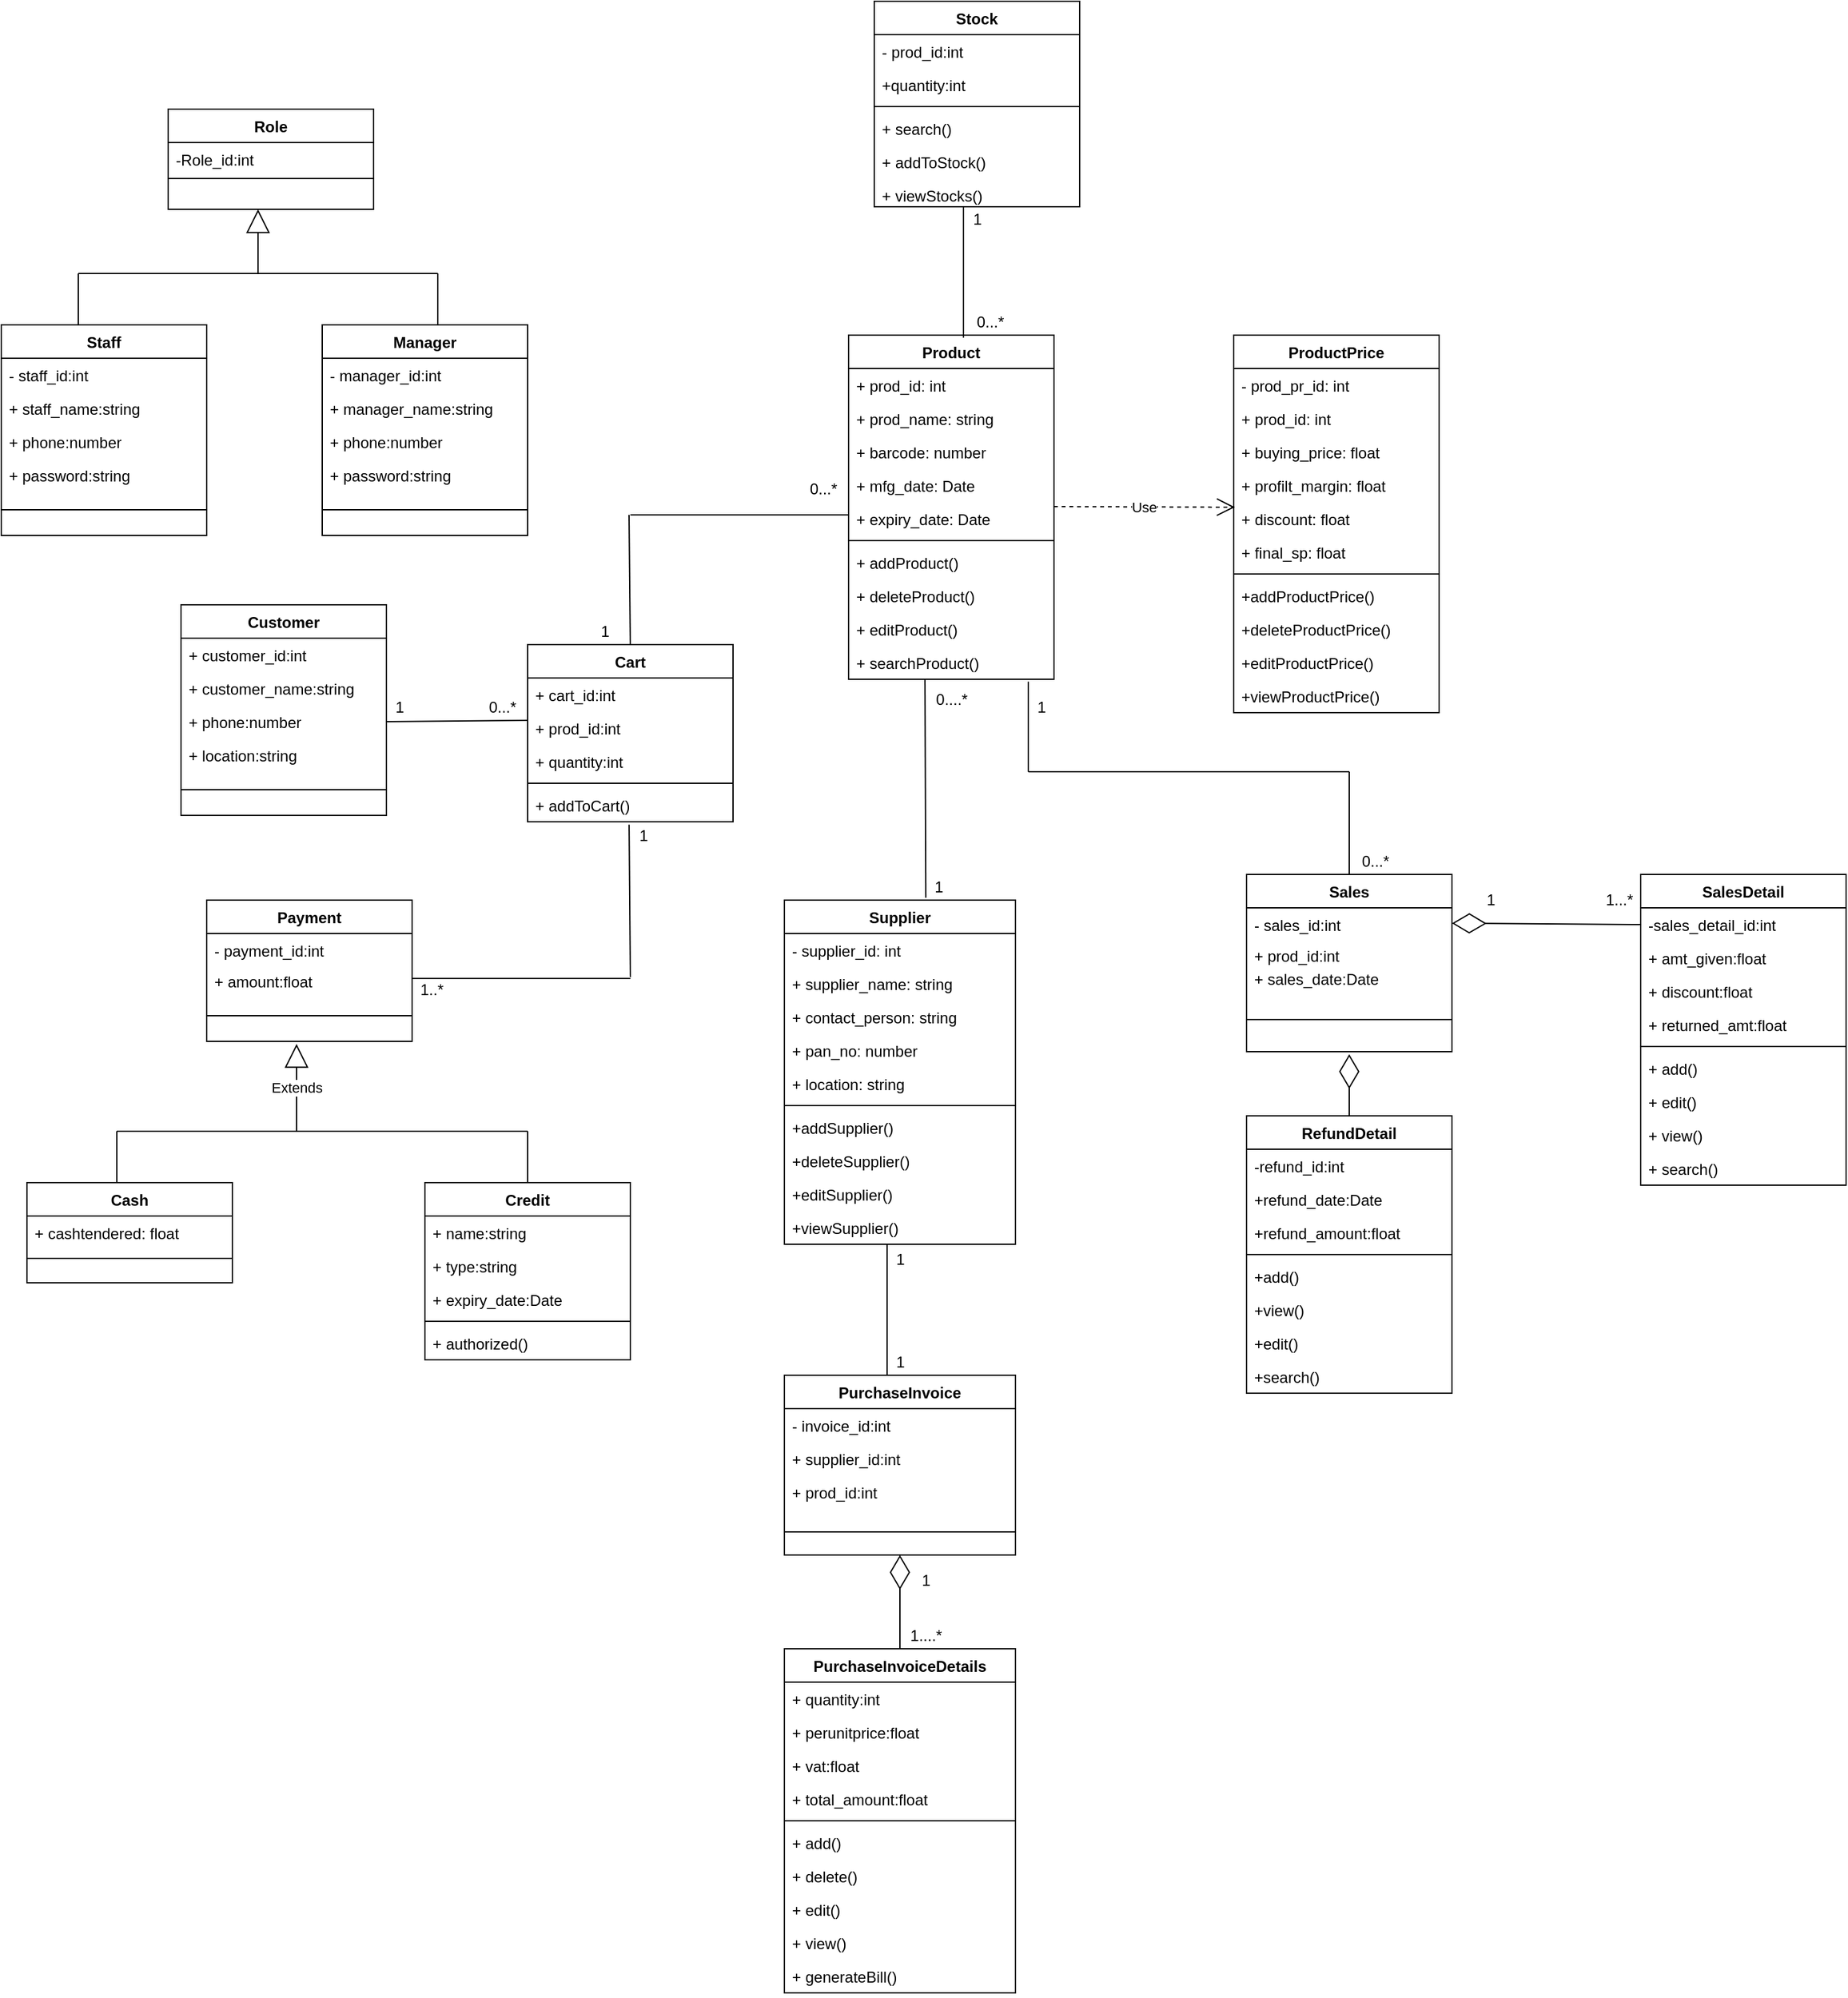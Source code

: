 <mxfile version="14.8.1" type="github"><diagram id="C5RBs43oDa-KdzZeNtuy" name="Page-1"><mxGraphModel dx="1865" dy="1748" grid="1" gridSize="10" guides="1" tooltips="1" connect="1" arrows="1" fold="1" page="1" pageScale="1" pageWidth="827" pageHeight="1169" math="0" shadow="0"><root><mxCell id="WIyWlLk6GJQsqaUBKTNV-0"/><mxCell id="WIyWlLk6GJQsqaUBKTNV-1" parent="WIyWlLk6GJQsqaUBKTNV-0"/><mxCell id="eH1it6aPgNfRxW2UbcEl-4" value="Use" style="endArrow=open;endSize=12;dashed=1;html=1;entryX=0.006;entryY=0.154;entryDx=0;entryDy=0;entryPerimeter=0;" edge="1" parent="WIyWlLk6GJQsqaUBKTNV-1" target="eH1it6aPgNfRxW2UbcEl-92"><mxGeometry width="160" relative="1" as="geometry"><mxPoint x="370" y="193.5" as="sourcePoint"/><mxPoint x="500" y="193.5" as="targetPoint"/></mxGeometry></mxCell><mxCell id="eH1it6aPgNfRxW2UbcEl-5" value="Product" style="swimlane;fontStyle=1;align=center;verticalAlign=top;childLayout=stackLayout;horizontal=1;startSize=26;horizontalStack=0;resizeParent=1;resizeParentMax=0;resizeLast=0;collapsible=1;marginBottom=0;" vertex="1" parent="WIyWlLk6GJQsqaUBKTNV-1"><mxGeometry x="210" y="60" width="160" height="268" as="geometry"/></mxCell><mxCell id="eH1it6aPgNfRxW2UbcEl-6" value="+ prod_id: int" style="text;strokeColor=none;fillColor=none;align=left;verticalAlign=top;spacingLeft=4;spacingRight=4;overflow=hidden;rotatable=0;points=[[0,0.5],[1,0.5]];portConstraint=eastwest;" vertex="1" parent="eH1it6aPgNfRxW2UbcEl-5"><mxGeometry y="26" width="160" height="26" as="geometry"/></mxCell><mxCell id="eH1it6aPgNfRxW2UbcEl-82" value="+ prod_name: string" style="text;strokeColor=none;fillColor=none;align=left;verticalAlign=top;spacingLeft=4;spacingRight=4;overflow=hidden;rotatable=0;points=[[0,0.5],[1,0.5]];portConstraint=eastwest;" vertex="1" parent="eH1it6aPgNfRxW2UbcEl-5"><mxGeometry y="52" width="160" height="26" as="geometry"/></mxCell><mxCell id="eH1it6aPgNfRxW2UbcEl-85" value="+ barcode: number" style="text;strokeColor=none;fillColor=none;align=left;verticalAlign=top;spacingLeft=4;spacingRight=4;overflow=hidden;rotatable=0;points=[[0,0.5],[1,0.5]];portConstraint=eastwest;" vertex="1" parent="eH1it6aPgNfRxW2UbcEl-5"><mxGeometry y="78" width="160" height="26" as="geometry"/></mxCell><mxCell id="eH1it6aPgNfRxW2UbcEl-83" value="+ mfg_date: Date" style="text;strokeColor=none;fillColor=none;align=left;verticalAlign=top;spacingLeft=4;spacingRight=4;overflow=hidden;rotatable=0;points=[[0,0.5],[1,0.5]];portConstraint=eastwest;" vertex="1" parent="eH1it6aPgNfRxW2UbcEl-5"><mxGeometry y="104" width="160" height="26" as="geometry"/></mxCell><mxCell id="eH1it6aPgNfRxW2UbcEl-84" value="+ expiry_date: Date" style="text;strokeColor=none;fillColor=none;align=left;verticalAlign=top;spacingLeft=4;spacingRight=4;overflow=hidden;rotatable=0;points=[[0,0.5],[1,0.5]];portConstraint=eastwest;" vertex="1" parent="eH1it6aPgNfRxW2UbcEl-5"><mxGeometry y="130" width="160" height="26" as="geometry"/></mxCell><mxCell id="eH1it6aPgNfRxW2UbcEl-7" value="" style="line;strokeWidth=1;fillColor=none;align=left;verticalAlign=middle;spacingTop=-1;spacingLeft=3;spacingRight=3;rotatable=0;labelPosition=right;points=[];portConstraint=eastwest;" vertex="1" parent="eH1it6aPgNfRxW2UbcEl-5"><mxGeometry y="156" width="160" height="8" as="geometry"/></mxCell><mxCell id="eH1it6aPgNfRxW2UbcEl-8" value="+ addProduct() " style="text;strokeColor=none;fillColor=none;align=left;verticalAlign=top;spacingLeft=4;spacingRight=4;overflow=hidden;rotatable=0;points=[[0,0.5],[1,0.5]];portConstraint=eastwest;" vertex="1" parent="eH1it6aPgNfRxW2UbcEl-5"><mxGeometry y="164" width="160" height="26" as="geometry"/></mxCell><mxCell id="eH1it6aPgNfRxW2UbcEl-86" value="+ deleteProduct() " style="text;strokeColor=none;fillColor=none;align=left;verticalAlign=top;spacingLeft=4;spacingRight=4;overflow=hidden;rotatable=0;points=[[0,0.5],[1,0.5]];portConstraint=eastwest;" vertex="1" parent="eH1it6aPgNfRxW2UbcEl-5"><mxGeometry y="190" width="160" height="26" as="geometry"/></mxCell><mxCell id="eH1it6aPgNfRxW2UbcEl-87" value="+ editProduct() " style="text;strokeColor=none;fillColor=none;align=left;verticalAlign=top;spacingLeft=4;spacingRight=4;overflow=hidden;rotatable=0;points=[[0,0.5],[1,0.5]];portConstraint=eastwest;" vertex="1" parent="eH1it6aPgNfRxW2UbcEl-5"><mxGeometry y="216" width="160" height="26" as="geometry"/></mxCell><mxCell id="eH1it6aPgNfRxW2UbcEl-88" value="+ searchProduct() " style="text;strokeColor=none;fillColor=none;align=left;verticalAlign=top;spacingLeft=4;spacingRight=4;overflow=hidden;rotatable=0;points=[[0,0.5],[1,0.5]];portConstraint=eastwest;" vertex="1" parent="eH1it6aPgNfRxW2UbcEl-5"><mxGeometry y="242" width="160" height="26" as="geometry"/></mxCell><mxCell id="eH1it6aPgNfRxW2UbcEl-9" value="ProductPrice" style="swimlane;fontStyle=1;align=center;verticalAlign=top;childLayout=stackLayout;horizontal=1;startSize=26;horizontalStack=0;resizeParent=1;resizeParentMax=0;resizeLast=0;collapsible=1;marginBottom=0;" vertex="1" parent="WIyWlLk6GJQsqaUBKTNV-1"><mxGeometry x="510" y="60" width="160" height="294" as="geometry"/></mxCell><mxCell id="eH1it6aPgNfRxW2UbcEl-10" value="- prod_pr_id: int" style="text;strokeColor=none;fillColor=none;align=left;verticalAlign=top;spacingLeft=4;spacingRight=4;overflow=hidden;rotatable=0;points=[[0,0.5],[1,0.5]];portConstraint=eastwest;" vertex="1" parent="eH1it6aPgNfRxW2UbcEl-9"><mxGeometry y="26" width="160" height="26" as="geometry"/></mxCell><mxCell id="eH1it6aPgNfRxW2UbcEl-89" value="+ prod_id: int" style="text;strokeColor=none;fillColor=none;align=left;verticalAlign=top;spacingLeft=4;spacingRight=4;overflow=hidden;rotatable=0;points=[[0,0.5],[1,0.5]];portConstraint=eastwest;" vertex="1" parent="eH1it6aPgNfRxW2UbcEl-9"><mxGeometry y="52" width="160" height="26" as="geometry"/></mxCell><mxCell id="eH1it6aPgNfRxW2UbcEl-90" value="+ buying_price: float" style="text;strokeColor=none;fillColor=none;align=left;verticalAlign=top;spacingLeft=4;spacingRight=4;overflow=hidden;rotatable=0;points=[[0,0.5],[1,0.5]];portConstraint=eastwest;" vertex="1" parent="eH1it6aPgNfRxW2UbcEl-9"><mxGeometry y="78" width="160" height="26" as="geometry"/></mxCell><mxCell id="eH1it6aPgNfRxW2UbcEl-91" value="+ profilt_margin: float" style="text;strokeColor=none;fillColor=none;align=left;verticalAlign=top;spacingLeft=4;spacingRight=4;overflow=hidden;rotatable=0;points=[[0,0.5],[1,0.5]];portConstraint=eastwest;" vertex="1" parent="eH1it6aPgNfRxW2UbcEl-9"><mxGeometry y="104" width="160" height="26" as="geometry"/></mxCell><mxCell id="eH1it6aPgNfRxW2UbcEl-92" value="+ discount: float" style="text;strokeColor=none;fillColor=none;align=left;verticalAlign=top;spacingLeft=4;spacingRight=4;overflow=hidden;rotatable=0;points=[[0,0.5],[1,0.5]];portConstraint=eastwest;" vertex="1" parent="eH1it6aPgNfRxW2UbcEl-9"><mxGeometry y="130" width="160" height="26" as="geometry"/></mxCell><mxCell id="eH1it6aPgNfRxW2UbcEl-93" value="+ final_sp: float" style="text;strokeColor=none;fillColor=none;align=left;verticalAlign=top;spacingLeft=4;spacingRight=4;overflow=hidden;rotatable=0;points=[[0,0.5],[1,0.5]];portConstraint=eastwest;" vertex="1" parent="eH1it6aPgNfRxW2UbcEl-9"><mxGeometry y="156" width="160" height="26" as="geometry"/></mxCell><mxCell id="eH1it6aPgNfRxW2UbcEl-11" value="" style="line;strokeWidth=1;fillColor=none;align=left;verticalAlign=middle;spacingTop=-1;spacingLeft=3;spacingRight=3;rotatable=0;labelPosition=right;points=[];portConstraint=eastwest;" vertex="1" parent="eH1it6aPgNfRxW2UbcEl-9"><mxGeometry y="182" width="160" height="8" as="geometry"/></mxCell><mxCell id="eH1it6aPgNfRxW2UbcEl-12" value="+addProductPrice()&#10;" style="text;strokeColor=none;fillColor=none;align=left;verticalAlign=top;spacingLeft=4;spacingRight=4;overflow=hidden;rotatable=0;points=[[0,0.5],[1,0.5]];portConstraint=eastwest;" vertex="1" parent="eH1it6aPgNfRxW2UbcEl-9"><mxGeometry y="190" width="160" height="26" as="geometry"/></mxCell><mxCell id="eH1it6aPgNfRxW2UbcEl-94" value="+deleteProductPrice()&#10;" style="text;strokeColor=none;fillColor=none;align=left;verticalAlign=top;spacingLeft=4;spacingRight=4;overflow=hidden;rotatable=0;points=[[0,0.5],[1,0.5]];portConstraint=eastwest;" vertex="1" parent="eH1it6aPgNfRxW2UbcEl-9"><mxGeometry y="216" width="160" height="26" as="geometry"/></mxCell><mxCell id="eH1it6aPgNfRxW2UbcEl-95" value="+editProductPrice()&#10;" style="text;strokeColor=none;fillColor=none;align=left;verticalAlign=top;spacingLeft=4;spacingRight=4;overflow=hidden;rotatable=0;points=[[0,0.5],[1,0.5]];portConstraint=eastwest;" vertex="1" parent="eH1it6aPgNfRxW2UbcEl-9"><mxGeometry y="242" width="160" height="26" as="geometry"/></mxCell><mxCell id="eH1it6aPgNfRxW2UbcEl-96" value="+viewProductPrice()&#10;" style="text;strokeColor=none;fillColor=none;align=left;verticalAlign=top;spacingLeft=4;spacingRight=4;overflow=hidden;rotatable=0;points=[[0,0.5],[1,0.5]];portConstraint=eastwest;" vertex="1" parent="eH1it6aPgNfRxW2UbcEl-9"><mxGeometry y="268" width="160" height="26" as="geometry"/></mxCell><mxCell id="eH1it6aPgNfRxW2UbcEl-13" value="PurchaseInvoice" style="swimlane;fontStyle=1;align=center;verticalAlign=top;childLayout=stackLayout;horizontal=1;startSize=26;horizontalStack=0;resizeParent=1;resizeParentMax=0;resizeLast=0;collapsible=1;marginBottom=0;" vertex="1" parent="WIyWlLk6GJQsqaUBKTNV-1"><mxGeometry x="160" y="870" width="180" height="140" as="geometry"/></mxCell><mxCell id="eH1it6aPgNfRxW2UbcEl-14" value="- invoice_id:int" style="text;strokeColor=none;fillColor=none;align=left;verticalAlign=top;spacingLeft=4;spacingRight=4;overflow=hidden;rotatable=0;points=[[0,0.5],[1,0.5]];portConstraint=eastwest;" vertex="1" parent="eH1it6aPgNfRxW2UbcEl-13"><mxGeometry y="26" width="180" height="26" as="geometry"/></mxCell><mxCell id="eH1it6aPgNfRxW2UbcEl-105" value="+ supplier_id:int" style="text;strokeColor=none;fillColor=none;align=left;verticalAlign=top;spacingLeft=4;spacingRight=4;overflow=hidden;rotatable=0;points=[[0,0.5],[1,0.5]];portConstraint=eastwest;" vertex="1" parent="eH1it6aPgNfRxW2UbcEl-13"><mxGeometry y="52" width="180" height="26" as="geometry"/></mxCell><mxCell id="eH1it6aPgNfRxW2UbcEl-106" value="+ prod_id:int" style="text;strokeColor=none;fillColor=none;align=left;verticalAlign=top;spacingLeft=4;spacingRight=4;overflow=hidden;rotatable=0;points=[[0,0.5],[1,0.5]];portConstraint=eastwest;" vertex="1" parent="eH1it6aPgNfRxW2UbcEl-13"><mxGeometry y="78" width="180" height="26" as="geometry"/></mxCell><mxCell id="eH1it6aPgNfRxW2UbcEl-15" value="" style="line;strokeWidth=1;fillColor=none;align=left;verticalAlign=middle;spacingTop=-1;spacingLeft=3;spacingRight=3;rotatable=0;labelPosition=right;points=[];portConstraint=eastwest;" vertex="1" parent="eH1it6aPgNfRxW2UbcEl-13"><mxGeometry y="104" width="180" height="36" as="geometry"/></mxCell><mxCell id="eH1it6aPgNfRxW2UbcEl-17" value="" style="endArrow=diamondThin;endFill=0;endSize=24;html=1;entryX=0.5;entryY=1;entryDx=0;entryDy=0;" edge="1" parent="WIyWlLk6GJQsqaUBKTNV-1" source="eH1it6aPgNfRxW2UbcEl-18" target="eH1it6aPgNfRxW2UbcEl-13"><mxGeometry width="160" relative="1" as="geometry"><mxPoint x="80" y="840" as="sourcePoint"/><mxPoint x="200" y="1008" as="targetPoint"/></mxGeometry></mxCell><mxCell id="eH1it6aPgNfRxW2UbcEl-18" value="PurchaseInvoiceDetails" style="swimlane;fontStyle=1;align=center;verticalAlign=top;childLayout=stackLayout;horizontal=1;startSize=26;horizontalStack=0;resizeParent=1;resizeParentMax=0;resizeLast=0;collapsible=1;marginBottom=0;" vertex="1" parent="WIyWlLk6GJQsqaUBKTNV-1"><mxGeometry x="160" y="1083" width="180" height="268" as="geometry"/></mxCell><mxCell id="eH1it6aPgNfRxW2UbcEl-19" value="+ quantity:int&#10;" style="text;strokeColor=none;fillColor=none;align=left;verticalAlign=top;spacingLeft=4;spacingRight=4;overflow=hidden;rotatable=0;points=[[0,0.5],[1,0.5]];portConstraint=eastwest;" vertex="1" parent="eH1it6aPgNfRxW2UbcEl-18"><mxGeometry y="26" width="180" height="26" as="geometry"/></mxCell><mxCell id="eH1it6aPgNfRxW2UbcEl-107" value="+ perunitprice:float&#10;" style="text;strokeColor=none;fillColor=none;align=left;verticalAlign=top;spacingLeft=4;spacingRight=4;overflow=hidden;rotatable=0;points=[[0,0.5],[1,0.5]];portConstraint=eastwest;" vertex="1" parent="eH1it6aPgNfRxW2UbcEl-18"><mxGeometry y="52" width="180" height="26" as="geometry"/></mxCell><mxCell id="eH1it6aPgNfRxW2UbcEl-108" value="+ vat:float&#10;" style="text;strokeColor=none;fillColor=none;align=left;verticalAlign=top;spacingLeft=4;spacingRight=4;overflow=hidden;rotatable=0;points=[[0,0.5],[1,0.5]];portConstraint=eastwest;" vertex="1" parent="eH1it6aPgNfRxW2UbcEl-18"><mxGeometry y="78" width="180" height="26" as="geometry"/></mxCell><mxCell id="eH1it6aPgNfRxW2UbcEl-109" value="+ total_amount:float&#10;" style="text;strokeColor=none;fillColor=none;align=left;verticalAlign=top;spacingLeft=4;spacingRight=4;overflow=hidden;rotatable=0;points=[[0,0.5],[1,0.5]];portConstraint=eastwest;" vertex="1" parent="eH1it6aPgNfRxW2UbcEl-18"><mxGeometry y="104" width="180" height="26" as="geometry"/></mxCell><mxCell id="eH1it6aPgNfRxW2UbcEl-20" value="" style="line;strokeWidth=1;fillColor=none;align=left;verticalAlign=middle;spacingTop=-1;spacingLeft=3;spacingRight=3;rotatable=0;labelPosition=right;points=[];portConstraint=eastwest;" vertex="1" parent="eH1it6aPgNfRxW2UbcEl-18"><mxGeometry y="130" width="180" height="8" as="geometry"/></mxCell><mxCell id="eH1it6aPgNfRxW2UbcEl-21" value="+ add()" style="text;strokeColor=none;fillColor=none;align=left;verticalAlign=top;spacingLeft=4;spacingRight=4;overflow=hidden;rotatable=0;points=[[0,0.5],[1,0.5]];portConstraint=eastwest;" vertex="1" parent="eH1it6aPgNfRxW2UbcEl-18"><mxGeometry y="138" width="180" height="26" as="geometry"/></mxCell><mxCell id="eH1it6aPgNfRxW2UbcEl-110" value="+ delete()" style="text;strokeColor=none;fillColor=none;align=left;verticalAlign=top;spacingLeft=4;spacingRight=4;overflow=hidden;rotatable=0;points=[[0,0.5],[1,0.5]];portConstraint=eastwest;" vertex="1" parent="eH1it6aPgNfRxW2UbcEl-18"><mxGeometry y="164" width="180" height="26" as="geometry"/></mxCell><mxCell id="eH1it6aPgNfRxW2UbcEl-111" value="+ edit()" style="text;strokeColor=none;fillColor=none;align=left;verticalAlign=top;spacingLeft=4;spacingRight=4;overflow=hidden;rotatable=0;points=[[0,0.5],[1,0.5]];portConstraint=eastwest;" vertex="1" parent="eH1it6aPgNfRxW2UbcEl-18"><mxGeometry y="190" width="180" height="26" as="geometry"/></mxCell><mxCell id="eH1it6aPgNfRxW2UbcEl-112" value="+ view()" style="text;strokeColor=none;fillColor=none;align=left;verticalAlign=top;spacingLeft=4;spacingRight=4;overflow=hidden;rotatable=0;points=[[0,0.5],[1,0.5]];portConstraint=eastwest;" vertex="1" parent="eH1it6aPgNfRxW2UbcEl-18"><mxGeometry y="216" width="180" height="26" as="geometry"/></mxCell><mxCell id="eH1it6aPgNfRxW2UbcEl-113" value="+ generateBill()" style="text;strokeColor=none;fillColor=none;align=left;verticalAlign=top;spacingLeft=4;spacingRight=4;overflow=hidden;rotatable=0;points=[[0,0.5],[1,0.5]];portConstraint=eastwest;" vertex="1" parent="eH1it6aPgNfRxW2UbcEl-18"><mxGeometry y="242" width="180" height="26" as="geometry"/></mxCell><mxCell id="eH1it6aPgNfRxW2UbcEl-23" value="Sales" style="swimlane;fontStyle=1;align=center;verticalAlign=top;childLayout=stackLayout;horizontal=1;startSize=26;horizontalStack=0;resizeParent=1;resizeParentMax=0;resizeLast=0;collapsible=1;marginBottom=0;" vertex="1" parent="WIyWlLk6GJQsqaUBKTNV-1"><mxGeometry x="520" y="480" width="160" height="138" as="geometry"/></mxCell><mxCell id="eH1it6aPgNfRxW2UbcEl-24" value="- sales_id:int&#10;" style="text;strokeColor=none;fillColor=none;align=left;verticalAlign=top;spacingLeft=4;spacingRight=4;overflow=hidden;rotatable=0;points=[[0,0.5],[1,0.5]];portConstraint=eastwest;" vertex="1" parent="eH1it6aPgNfRxW2UbcEl-23"><mxGeometry y="26" width="160" height="24" as="geometry"/></mxCell><mxCell id="eH1it6aPgNfRxW2UbcEl-114" value="+ prod_id:int&#10;" style="text;strokeColor=none;fillColor=none;align=left;verticalAlign=top;spacingLeft=4;spacingRight=4;overflow=hidden;rotatable=0;points=[[0,0.5],[1,0.5]];portConstraint=eastwest;" vertex="1" parent="eH1it6aPgNfRxW2UbcEl-23"><mxGeometry y="50" width="160" height="18" as="geometry"/></mxCell><mxCell id="eH1it6aPgNfRxW2UbcEl-115" value="+ sales_date:Date&#10;" style="text;strokeColor=none;fillColor=none;align=left;verticalAlign=top;spacingLeft=4;spacingRight=4;overflow=hidden;rotatable=0;points=[[0,0.5],[1,0.5]];portConstraint=eastwest;" vertex="1" parent="eH1it6aPgNfRxW2UbcEl-23"><mxGeometry y="68" width="160" height="20" as="geometry"/></mxCell><mxCell id="eH1it6aPgNfRxW2UbcEl-25" value="" style="line;strokeWidth=1;fillColor=none;align=left;verticalAlign=middle;spacingTop=-1;spacingLeft=3;spacingRight=3;rotatable=0;labelPosition=right;points=[];portConstraint=eastwest;" vertex="1" parent="eH1it6aPgNfRxW2UbcEl-23"><mxGeometry y="88" width="160" height="50" as="geometry"/></mxCell><mxCell id="eH1it6aPgNfRxW2UbcEl-27" value="SalesDetail" style="swimlane;fontStyle=1;align=center;verticalAlign=top;childLayout=stackLayout;horizontal=1;startSize=26;horizontalStack=0;resizeParent=1;resizeParentMax=0;resizeLast=0;collapsible=1;marginBottom=0;" vertex="1" parent="WIyWlLk6GJQsqaUBKTNV-1"><mxGeometry x="827" y="480" width="160" height="242" as="geometry"/></mxCell><mxCell id="eH1it6aPgNfRxW2UbcEl-28" value="-sales_detail_id:int&#10;" style="text;strokeColor=none;fillColor=none;align=left;verticalAlign=top;spacingLeft=4;spacingRight=4;overflow=hidden;rotatable=0;points=[[0,0.5],[1,0.5]];portConstraint=eastwest;" vertex="1" parent="eH1it6aPgNfRxW2UbcEl-27"><mxGeometry y="26" width="160" height="26" as="geometry"/></mxCell><mxCell id="eH1it6aPgNfRxW2UbcEl-117" value="+ amt_given:float&#10;" style="text;strokeColor=none;fillColor=none;align=left;verticalAlign=top;spacingLeft=4;spacingRight=4;overflow=hidden;rotatable=0;points=[[0,0.5],[1,0.5]];portConstraint=eastwest;" vertex="1" parent="eH1it6aPgNfRxW2UbcEl-27"><mxGeometry y="52" width="160" height="26" as="geometry"/></mxCell><mxCell id="eH1it6aPgNfRxW2UbcEl-118" value="+ discount:float&#10;" style="text;strokeColor=none;fillColor=none;align=left;verticalAlign=top;spacingLeft=4;spacingRight=4;overflow=hidden;rotatable=0;points=[[0,0.5],[1,0.5]];portConstraint=eastwest;" vertex="1" parent="eH1it6aPgNfRxW2UbcEl-27"><mxGeometry y="78" width="160" height="26" as="geometry"/></mxCell><mxCell id="eH1it6aPgNfRxW2UbcEl-123" value="+ returned_amt:float&#10;" style="text;strokeColor=none;fillColor=none;align=left;verticalAlign=top;spacingLeft=4;spacingRight=4;overflow=hidden;rotatable=0;points=[[0,0.5],[1,0.5]];portConstraint=eastwest;" vertex="1" parent="eH1it6aPgNfRxW2UbcEl-27"><mxGeometry y="104" width="160" height="26" as="geometry"/></mxCell><mxCell id="eH1it6aPgNfRxW2UbcEl-29" value="" style="line;strokeWidth=1;fillColor=none;align=left;verticalAlign=middle;spacingTop=-1;spacingLeft=3;spacingRight=3;rotatable=0;labelPosition=right;points=[];portConstraint=eastwest;" vertex="1" parent="eH1it6aPgNfRxW2UbcEl-27"><mxGeometry y="130" width="160" height="8" as="geometry"/></mxCell><mxCell id="eH1it6aPgNfRxW2UbcEl-30" value="+ add()" style="text;strokeColor=none;fillColor=none;align=left;verticalAlign=top;spacingLeft=4;spacingRight=4;overflow=hidden;rotatable=0;points=[[0,0.5],[1,0.5]];portConstraint=eastwest;" vertex="1" parent="eH1it6aPgNfRxW2UbcEl-27"><mxGeometry y="138" width="160" height="26" as="geometry"/></mxCell><mxCell id="eH1it6aPgNfRxW2UbcEl-119" value="+ edit()" style="text;strokeColor=none;fillColor=none;align=left;verticalAlign=top;spacingLeft=4;spacingRight=4;overflow=hidden;rotatable=0;points=[[0,0.5],[1,0.5]];portConstraint=eastwest;" vertex="1" parent="eH1it6aPgNfRxW2UbcEl-27"><mxGeometry y="164" width="160" height="26" as="geometry"/></mxCell><mxCell id="eH1it6aPgNfRxW2UbcEl-121" value="+ view()" style="text;strokeColor=none;fillColor=none;align=left;verticalAlign=top;spacingLeft=4;spacingRight=4;overflow=hidden;rotatable=0;points=[[0,0.5],[1,0.5]];portConstraint=eastwest;" vertex="1" parent="eH1it6aPgNfRxW2UbcEl-27"><mxGeometry y="190" width="160" height="26" as="geometry"/></mxCell><mxCell id="eH1it6aPgNfRxW2UbcEl-122" value="+ search()" style="text;strokeColor=none;fillColor=none;align=left;verticalAlign=top;spacingLeft=4;spacingRight=4;overflow=hidden;rotatable=0;points=[[0,0.5],[1,0.5]];portConstraint=eastwest;" vertex="1" parent="eH1it6aPgNfRxW2UbcEl-27"><mxGeometry y="216" width="160" height="26" as="geometry"/></mxCell><mxCell id="eH1it6aPgNfRxW2UbcEl-32" value="" style="endArrow=diamondThin;endFill=0;endSize=24;html=1;exitX=0;exitY=0.5;exitDx=0;exitDy=0;entryX=1;entryY=0.5;entryDx=0;entryDy=0;" edge="1" parent="WIyWlLk6GJQsqaUBKTNV-1" source="eH1it6aPgNfRxW2UbcEl-28" target="eH1it6aPgNfRxW2UbcEl-24"><mxGeometry width="160" relative="1" as="geometry"><mxPoint x="810" y="523" as="sourcePoint"/><mxPoint x="670" y="522.5" as="targetPoint"/></mxGeometry></mxCell><mxCell id="eH1it6aPgNfRxW2UbcEl-33" value="RefundDetail" style="swimlane;fontStyle=1;align=center;verticalAlign=top;childLayout=stackLayout;horizontal=1;startSize=26;horizontalStack=0;resizeParent=1;resizeParentMax=0;resizeLast=0;collapsible=1;marginBottom=0;" vertex="1" parent="WIyWlLk6GJQsqaUBKTNV-1"><mxGeometry x="520" y="668" width="160" height="216" as="geometry"/></mxCell><mxCell id="eH1it6aPgNfRxW2UbcEl-34" value="-refund_id:int" style="text;strokeColor=none;fillColor=none;align=left;verticalAlign=top;spacingLeft=4;spacingRight=4;overflow=hidden;rotatable=0;points=[[0,0.5],[1,0.5]];portConstraint=eastwest;" vertex="1" parent="eH1it6aPgNfRxW2UbcEl-33"><mxGeometry y="26" width="160" height="26" as="geometry"/></mxCell><mxCell id="eH1it6aPgNfRxW2UbcEl-125" value="+refund_date:Date" style="text;strokeColor=none;fillColor=none;align=left;verticalAlign=top;spacingLeft=4;spacingRight=4;overflow=hidden;rotatable=0;points=[[0,0.5],[1,0.5]];portConstraint=eastwest;" vertex="1" parent="eH1it6aPgNfRxW2UbcEl-33"><mxGeometry y="52" width="160" height="26" as="geometry"/></mxCell><mxCell id="eH1it6aPgNfRxW2UbcEl-126" value="+refund_amount:float" style="text;strokeColor=none;fillColor=none;align=left;verticalAlign=top;spacingLeft=4;spacingRight=4;overflow=hidden;rotatable=0;points=[[0,0.5],[1,0.5]];portConstraint=eastwest;" vertex="1" parent="eH1it6aPgNfRxW2UbcEl-33"><mxGeometry y="78" width="160" height="26" as="geometry"/></mxCell><mxCell id="eH1it6aPgNfRxW2UbcEl-35" value="" style="line;strokeWidth=1;fillColor=none;align=left;verticalAlign=middle;spacingTop=-1;spacingLeft=3;spacingRight=3;rotatable=0;labelPosition=right;points=[];portConstraint=eastwest;" vertex="1" parent="eH1it6aPgNfRxW2UbcEl-33"><mxGeometry y="104" width="160" height="8" as="geometry"/></mxCell><mxCell id="eH1it6aPgNfRxW2UbcEl-36" value="+add()&#10;" style="text;strokeColor=none;fillColor=none;align=left;verticalAlign=top;spacingLeft=4;spacingRight=4;overflow=hidden;rotatable=0;points=[[0,0.5],[1,0.5]];portConstraint=eastwest;" vertex="1" parent="eH1it6aPgNfRxW2UbcEl-33"><mxGeometry y="112" width="160" height="26" as="geometry"/></mxCell><mxCell id="eH1it6aPgNfRxW2UbcEl-127" value="+view()&#10;" style="text;strokeColor=none;fillColor=none;align=left;verticalAlign=top;spacingLeft=4;spacingRight=4;overflow=hidden;rotatable=0;points=[[0,0.5],[1,0.5]];portConstraint=eastwest;" vertex="1" parent="eH1it6aPgNfRxW2UbcEl-33"><mxGeometry y="138" width="160" height="26" as="geometry"/></mxCell><mxCell id="eH1it6aPgNfRxW2UbcEl-128" value="+edit()&#10;" style="text;strokeColor=none;fillColor=none;align=left;verticalAlign=top;spacingLeft=4;spacingRight=4;overflow=hidden;rotatable=0;points=[[0,0.5],[1,0.5]];portConstraint=eastwest;" vertex="1" parent="eH1it6aPgNfRxW2UbcEl-33"><mxGeometry y="164" width="160" height="26" as="geometry"/></mxCell><mxCell id="eH1it6aPgNfRxW2UbcEl-129" value="+search()&#10;" style="text;strokeColor=none;fillColor=none;align=left;verticalAlign=top;spacingLeft=4;spacingRight=4;overflow=hidden;rotatable=0;points=[[0,0.5],[1,0.5]];portConstraint=eastwest;" vertex="1" parent="eH1it6aPgNfRxW2UbcEl-33"><mxGeometry y="190" width="160" height="26" as="geometry"/></mxCell><mxCell id="eH1it6aPgNfRxW2UbcEl-37" value="" style="endArrow=diamondThin;endFill=0;endSize=24;html=1;exitX=0.5;exitY=0;exitDx=0;exitDy=0;" edge="1" parent="WIyWlLk6GJQsqaUBKTNV-1" source="eH1it6aPgNfRxW2UbcEl-33"><mxGeometry width="160" relative="1" as="geometry"><mxPoint x="560" y="660" as="sourcePoint"/><mxPoint x="600" y="620" as="targetPoint"/></mxGeometry></mxCell><mxCell id="eH1it6aPgNfRxW2UbcEl-38" value="Cart" style="swimlane;fontStyle=1;align=center;verticalAlign=top;childLayout=stackLayout;horizontal=1;startSize=26;horizontalStack=0;resizeParent=1;resizeParentMax=0;resizeLast=0;collapsible=1;marginBottom=0;" vertex="1" parent="WIyWlLk6GJQsqaUBKTNV-1"><mxGeometry x="-40" y="301" width="160" height="138" as="geometry"/></mxCell><mxCell id="eH1it6aPgNfRxW2UbcEl-39" value="+ cart_id:int&#10;" style="text;strokeColor=none;fillColor=none;align=left;verticalAlign=top;spacingLeft=4;spacingRight=4;overflow=hidden;rotatable=0;points=[[0,0.5],[1,0.5]];portConstraint=eastwest;" vertex="1" parent="eH1it6aPgNfRxW2UbcEl-38"><mxGeometry y="26" width="160" height="26" as="geometry"/></mxCell><mxCell id="eH1it6aPgNfRxW2UbcEl-207" value="+ prod_id:int&#10;" style="text;strokeColor=none;fillColor=none;align=left;verticalAlign=top;spacingLeft=4;spacingRight=4;overflow=hidden;rotatable=0;points=[[0,0.5],[1,0.5]];portConstraint=eastwest;" vertex="1" parent="eH1it6aPgNfRxW2UbcEl-38"><mxGeometry y="52" width="160" height="26" as="geometry"/></mxCell><mxCell id="eH1it6aPgNfRxW2UbcEl-208" value="+ quantity:int&#10;" style="text;strokeColor=none;fillColor=none;align=left;verticalAlign=top;spacingLeft=4;spacingRight=4;overflow=hidden;rotatable=0;points=[[0,0.5],[1,0.5]];portConstraint=eastwest;" vertex="1" parent="eH1it6aPgNfRxW2UbcEl-38"><mxGeometry y="78" width="160" height="26" as="geometry"/></mxCell><mxCell id="eH1it6aPgNfRxW2UbcEl-40" value="" style="line;strokeWidth=1;fillColor=none;align=left;verticalAlign=middle;spacingTop=-1;spacingLeft=3;spacingRight=3;rotatable=0;labelPosition=right;points=[];portConstraint=eastwest;" vertex="1" parent="eH1it6aPgNfRxW2UbcEl-38"><mxGeometry y="104" width="160" height="8" as="geometry"/></mxCell><mxCell id="eH1it6aPgNfRxW2UbcEl-41" value="+ addToCart()" style="text;strokeColor=none;fillColor=none;align=left;verticalAlign=top;spacingLeft=4;spacingRight=4;overflow=hidden;rotatable=0;points=[[0,0.5],[1,0.5]];portConstraint=eastwest;" vertex="1" parent="eH1it6aPgNfRxW2UbcEl-38"><mxGeometry y="112" width="160" height="26" as="geometry"/></mxCell><mxCell id="eH1it6aPgNfRxW2UbcEl-42" value="Payment" style="swimlane;fontStyle=1;align=center;verticalAlign=top;childLayout=stackLayout;horizontal=1;startSize=26;horizontalStack=0;resizeParent=1;resizeParentMax=0;resizeLast=0;collapsible=1;marginBottom=0;" vertex="1" parent="WIyWlLk6GJQsqaUBKTNV-1"><mxGeometry x="-290" y="500" width="160" height="110" as="geometry"/></mxCell><mxCell id="eH1it6aPgNfRxW2UbcEl-43" value="- payment_id:int&#10;" style="text;strokeColor=none;fillColor=none;align=left;verticalAlign=top;spacingLeft=4;spacingRight=4;overflow=hidden;rotatable=0;points=[[0,0.5],[1,0.5]];portConstraint=eastwest;" vertex="1" parent="eH1it6aPgNfRxW2UbcEl-42"><mxGeometry y="26" width="160" height="24" as="geometry"/></mxCell><mxCell id="eH1it6aPgNfRxW2UbcEl-131" value="+ amount:float&#10;" style="text;strokeColor=none;fillColor=none;align=left;verticalAlign=top;spacingLeft=4;spacingRight=4;overflow=hidden;rotatable=0;points=[[0,0.5],[1,0.5]];portConstraint=eastwest;" vertex="1" parent="eH1it6aPgNfRxW2UbcEl-42"><mxGeometry y="50" width="160" height="20" as="geometry"/></mxCell><mxCell id="eH1it6aPgNfRxW2UbcEl-44" value="" style="line;strokeWidth=1;fillColor=none;align=left;verticalAlign=middle;spacingTop=-1;spacingLeft=3;spacingRight=3;rotatable=0;labelPosition=right;points=[];portConstraint=eastwest;" vertex="1" parent="eH1it6aPgNfRxW2UbcEl-42"><mxGeometry y="70" width="160" height="40" as="geometry"/></mxCell><mxCell id="eH1it6aPgNfRxW2UbcEl-47" value="Extends" style="endArrow=block;endSize=16;endFill=0;html=1;" edge="1" parent="WIyWlLk6GJQsqaUBKTNV-1"><mxGeometry width="160" relative="1" as="geometry"><mxPoint x="-220" y="680" as="sourcePoint"/><mxPoint x="-220" y="612" as="targetPoint"/></mxGeometry></mxCell><mxCell id="eH1it6aPgNfRxW2UbcEl-49" value="" style="endArrow=none;html=1;" edge="1" parent="WIyWlLk6GJQsqaUBKTNV-1"><mxGeometry width="50" height="50" relative="1" as="geometry"><mxPoint x="-360" y="680" as="sourcePoint"/><mxPoint x="-40" y="680" as="targetPoint"/></mxGeometry></mxCell><mxCell id="eH1it6aPgNfRxW2UbcEl-53" value="" style="endArrow=none;html=1;" edge="1" parent="WIyWlLk6GJQsqaUBKTNV-1"><mxGeometry width="50" height="50" relative="1" as="geometry"><mxPoint x="-360" y="720" as="sourcePoint"/><mxPoint x="-360" y="680" as="targetPoint"/></mxGeometry></mxCell><mxCell id="eH1it6aPgNfRxW2UbcEl-55" value="" style="endArrow=none;html=1;" edge="1" parent="WIyWlLk6GJQsqaUBKTNV-1"><mxGeometry width="50" height="50" relative="1" as="geometry"><mxPoint x="-40" y="720" as="sourcePoint"/><mxPoint x="-40" y="680" as="targetPoint"/></mxGeometry></mxCell><mxCell id="eH1it6aPgNfRxW2UbcEl-56" value="Cash" style="swimlane;fontStyle=1;align=center;verticalAlign=top;childLayout=stackLayout;horizontal=1;startSize=26;horizontalStack=0;resizeParent=1;resizeParentMax=0;resizeLast=0;collapsible=1;marginBottom=0;" vertex="1" parent="WIyWlLk6GJQsqaUBKTNV-1"><mxGeometry x="-430" y="720" width="160" height="78" as="geometry"/></mxCell><mxCell id="eH1it6aPgNfRxW2UbcEl-57" value="+ cashtendered: float" style="text;strokeColor=none;fillColor=none;align=left;verticalAlign=top;spacingLeft=4;spacingRight=4;overflow=hidden;rotatable=0;points=[[0,0.5],[1,0.5]];portConstraint=eastwest;" vertex="1" parent="eH1it6aPgNfRxW2UbcEl-56"><mxGeometry y="26" width="160" height="14" as="geometry"/></mxCell><mxCell id="eH1it6aPgNfRxW2UbcEl-58" value="" style="line;strokeWidth=1;fillColor=none;align=left;verticalAlign=middle;spacingTop=-1;spacingLeft=3;spacingRight=3;rotatable=0;labelPosition=right;points=[];portConstraint=eastwest;" vertex="1" parent="eH1it6aPgNfRxW2UbcEl-56"><mxGeometry y="40" width="160" height="38" as="geometry"/></mxCell><mxCell id="eH1it6aPgNfRxW2UbcEl-60" value="Credit" style="swimlane;fontStyle=1;align=center;verticalAlign=top;childLayout=stackLayout;horizontal=1;startSize=26;horizontalStack=0;resizeParent=1;resizeParentMax=0;resizeLast=0;collapsible=1;marginBottom=0;" vertex="1" parent="WIyWlLk6GJQsqaUBKTNV-1"><mxGeometry x="-120" y="720" width="160" height="138" as="geometry"/></mxCell><mxCell id="eH1it6aPgNfRxW2UbcEl-61" value="+ name:string&#10;" style="text;strokeColor=none;fillColor=none;align=left;verticalAlign=top;spacingLeft=4;spacingRight=4;overflow=hidden;rotatable=0;points=[[0,0.5],[1,0.5]];portConstraint=eastwest;" vertex="1" parent="eH1it6aPgNfRxW2UbcEl-60"><mxGeometry y="26" width="160" height="26" as="geometry"/></mxCell><mxCell id="eH1it6aPgNfRxW2UbcEl-133" value="+ type:string&#10;" style="text;strokeColor=none;fillColor=none;align=left;verticalAlign=top;spacingLeft=4;spacingRight=4;overflow=hidden;rotatable=0;points=[[0,0.5],[1,0.5]];portConstraint=eastwest;" vertex="1" parent="eH1it6aPgNfRxW2UbcEl-60"><mxGeometry y="52" width="160" height="26" as="geometry"/></mxCell><mxCell id="eH1it6aPgNfRxW2UbcEl-134" value="+ expiry_date:Date&#10;" style="text;strokeColor=none;fillColor=none;align=left;verticalAlign=top;spacingLeft=4;spacingRight=4;overflow=hidden;rotatable=0;points=[[0,0.5],[1,0.5]];portConstraint=eastwest;" vertex="1" parent="eH1it6aPgNfRxW2UbcEl-60"><mxGeometry y="78" width="160" height="26" as="geometry"/></mxCell><mxCell id="eH1it6aPgNfRxW2UbcEl-62" value="" style="line;strokeWidth=1;fillColor=none;align=left;verticalAlign=middle;spacingTop=-1;spacingLeft=3;spacingRight=3;rotatable=0;labelPosition=right;points=[];portConstraint=eastwest;" vertex="1" parent="eH1it6aPgNfRxW2UbcEl-60"><mxGeometry y="104" width="160" height="8" as="geometry"/></mxCell><mxCell id="eH1it6aPgNfRxW2UbcEl-63" value="+ authorized() " style="text;strokeColor=none;fillColor=none;align=left;verticalAlign=top;spacingLeft=4;spacingRight=4;overflow=hidden;rotatable=0;points=[[0,0.5],[1,0.5]];portConstraint=eastwest;" vertex="1" parent="eH1it6aPgNfRxW2UbcEl-60"><mxGeometry y="112" width="160" height="26" as="geometry"/></mxCell><mxCell id="eH1it6aPgNfRxW2UbcEl-64" value="Stock" style="swimlane;fontStyle=1;align=center;verticalAlign=top;childLayout=stackLayout;horizontal=1;startSize=26;horizontalStack=0;resizeParent=1;resizeParentMax=0;resizeLast=0;collapsible=1;marginBottom=0;" vertex="1" parent="WIyWlLk6GJQsqaUBKTNV-1"><mxGeometry x="230" y="-200" width="160" height="160" as="geometry"/></mxCell><mxCell id="eH1it6aPgNfRxW2UbcEl-80" value="- prod_id:int&#10;" style="text;strokeColor=none;fillColor=none;align=left;verticalAlign=top;spacingLeft=4;spacingRight=4;overflow=hidden;rotatable=0;points=[[0,0.5],[1,0.5]];portConstraint=eastwest;" vertex="1" parent="eH1it6aPgNfRxW2UbcEl-64"><mxGeometry y="26" width="160" height="26" as="geometry"/></mxCell><mxCell id="eH1it6aPgNfRxW2UbcEl-81" value="+quantity:int&#10;" style="text;strokeColor=none;fillColor=none;align=left;verticalAlign=top;spacingLeft=4;spacingRight=4;overflow=hidden;rotatable=0;points=[[0,0.5],[1,0.5]];portConstraint=eastwest;" vertex="1" parent="eH1it6aPgNfRxW2UbcEl-64"><mxGeometry y="52" width="160" height="26" as="geometry"/></mxCell><mxCell id="eH1it6aPgNfRxW2UbcEl-66" value="" style="line;strokeWidth=1;fillColor=none;align=left;verticalAlign=middle;spacingTop=-1;spacingLeft=3;spacingRight=3;rotatable=0;labelPosition=right;points=[];portConstraint=eastwest;" vertex="1" parent="eH1it6aPgNfRxW2UbcEl-64"><mxGeometry y="78" width="160" height="8" as="geometry"/></mxCell><mxCell id="eH1it6aPgNfRxW2UbcEl-78" value="+ search()&#10;" style="text;strokeColor=none;fillColor=none;align=left;verticalAlign=top;spacingLeft=4;spacingRight=4;overflow=hidden;rotatable=0;points=[[0,0.5],[1,0.5]];portConstraint=eastwest;" vertex="1" parent="eH1it6aPgNfRxW2UbcEl-64"><mxGeometry y="86" width="160" height="26" as="geometry"/></mxCell><mxCell id="eH1it6aPgNfRxW2UbcEl-79" value="+ addToStock()" style="text;strokeColor=none;fillColor=none;align=left;verticalAlign=top;spacingLeft=4;spacingRight=4;overflow=hidden;rotatable=0;points=[[0,0.5],[1,0.5]];portConstraint=eastwest;" vertex="1" parent="eH1it6aPgNfRxW2UbcEl-64"><mxGeometry y="112" width="160" height="26" as="geometry"/></mxCell><mxCell id="eH1it6aPgNfRxW2UbcEl-67" value="+ viewStocks()&#10;" style="text;strokeColor=none;fillColor=none;align=left;verticalAlign=top;spacingLeft=4;spacingRight=4;overflow=hidden;rotatable=0;points=[[0,0.5],[1,0.5]];portConstraint=eastwest;" vertex="1" parent="eH1it6aPgNfRxW2UbcEl-64"><mxGeometry y="138" width="160" height="22" as="geometry"/></mxCell><mxCell id="eH1it6aPgNfRxW2UbcEl-73" value="Supplier" style="swimlane;fontStyle=1;align=center;verticalAlign=top;childLayout=stackLayout;horizontal=1;startSize=26;horizontalStack=0;resizeParent=1;resizeParentMax=0;resizeLast=0;collapsible=1;marginBottom=0;" vertex="1" parent="WIyWlLk6GJQsqaUBKTNV-1"><mxGeometry x="160" y="500" width="180" height="268" as="geometry"/></mxCell><mxCell id="eH1it6aPgNfRxW2UbcEl-74" value="- supplier_id: int" style="text;strokeColor=none;fillColor=none;align=left;verticalAlign=top;spacingLeft=4;spacingRight=4;overflow=hidden;rotatable=0;points=[[0,0.5],[1,0.5]];portConstraint=eastwest;" vertex="1" parent="eH1it6aPgNfRxW2UbcEl-73"><mxGeometry y="26" width="180" height="26" as="geometry"/></mxCell><mxCell id="eH1it6aPgNfRxW2UbcEl-97" value="+ supplier_name: string" style="text;strokeColor=none;fillColor=none;align=left;verticalAlign=top;spacingLeft=4;spacingRight=4;overflow=hidden;rotatable=0;points=[[0,0.5],[1,0.5]];portConstraint=eastwest;" vertex="1" parent="eH1it6aPgNfRxW2UbcEl-73"><mxGeometry y="52" width="180" height="26" as="geometry"/></mxCell><mxCell id="eH1it6aPgNfRxW2UbcEl-98" value="+ contact_person: string" style="text;strokeColor=none;fillColor=none;align=left;verticalAlign=top;spacingLeft=4;spacingRight=4;overflow=hidden;rotatable=0;points=[[0,0.5],[1,0.5]];portConstraint=eastwest;" vertex="1" parent="eH1it6aPgNfRxW2UbcEl-73"><mxGeometry y="78" width="180" height="26" as="geometry"/></mxCell><mxCell id="eH1it6aPgNfRxW2UbcEl-99" value="+ pan_no: number" style="text;strokeColor=none;fillColor=none;align=left;verticalAlign=top;spacingLeft=4;spacingRight=4;overflow=hidden;rotatable=0;points=[[0,0.5],[1,0.5]];portConstraint=eastwest;" vertex="1" parent="eH1it6aPgNfRxW2UbcEl-73"><mxGeometry y="104" width="180" height="26" as="geometry"/></mxCell><mxCell id="eH1it6aPgNfRxW2UbcEl-100" value="+ location: string" style="text;strokeColor=none;fillColor=none;align=left;verticalAlign=top;spacingLeft=4;spacingRight=4;overflow=hidden;rotatable=0;points=[[0,0.5],[1,0.5]];portConstraint=eastwest;" vertex="1" parent="eH1it6aPgNfRxW2UbcEl-73"><mxGeometry y="130" width="180" height="26" as="geometry"/></mxCell><mxCell id="eH1it6aPgNfRxW2UbcEl-75" value="" style="line;strokeWidth=1;fillColor=none;align=left;verticalAlign=middle;spacingTop=-1;spacingLeft=3;spacingRight=3;rotatable=0;labelPosition=right;points=[];portConstraint=eastwest;" vertex="1" parent="eH1it6aPgNfRxW2UbcEl-73"><mxGeometry y="156" width="180" height="8" as="geometry"/></mxCell><mxCell id="eH1it6aPgNfRxW2UbcEl-101" value="+addSupplier()" style="text;strokeColor=none;fillColor=none;align=left;verticalAlign=top;spacingLeft=4;spacingRight=4;overflow=hidden;rotatable=0;points=[[0,0.5],[1,0.5]];portConstraint=eastwest;" vertex="1" parent="eH1it6aPgNfRxW2UbcEl-73"><mxGeometry y="164" width="180" height="26" as="geometry"/></mxCell><mxCell id="eH1it6aPgNfRxW2UbcEl-76" value="+deleteSupplier()" style="text;strokeColor=none;fillColor=none;align=left;verticalAlign=top;spacingLeft=4;spacingRight=4;overflow=hidden;rotatable=0;points=[[0,0.5],[1,0.5]];portConstraint=eastwest;" vertex="1" parent="eH1it6aPgNfRxW2UbcEl-73"><mxGeometry y="190" width="180" height="26" as="geometry"/></mxCell><mxCell id="eH1it6aPgNfRxW2UbcEl-102" value="+editSupplier()" style="text;strokeColor=none;fillColor=none;align=left;verticalAlign=top;spacingLeft=4;spacingRight=4;overflow=hidden;rotatable=0;points=[[0,0.5],[1,0.5]];portConstraint=eastwest;" vertex="1" parent="eH1it6aPgNfRxW2UbcEl-73"><mxGeometry y="216" width="180" height="26" as="geometry"/></mxCell><mxCell id="eH1it6aPgNfRxW2UbcEl-104" value="+viewSupplier()" style="text;strokeColor=none;fillColor=none;align=left;verticalAlign=top;spacingLeft=4;spacingRight=4;overflow=hidden;rotatable=0;points=[[0,0.5],[1,0.5]];portConstraint=eastwest;" vertex="1" parent="eH1it6aPgNfRxW2UbcEl-73"><mxGeometry y="242" width="180" height="26" as="geometry"/></mxCell><mxCell id="eH1it6aPgNfRxW2UbcEl-136" value="" style="endArrow=none;html=1;" edge="1" parent="WIyWlLk6GJQsqaUBKTNV-1"><mxGeometry width="50" height="50" relative="1" as="geometry"><mxPoint x="240" y="870" as="sourcePoint"/><mxPoint x="240" y="768" as="targetPoint"/></mxGeometry></mxCell><mxCell id="eH1it6aPgNfRxW2UbcEl-138" value="1" style="text;html=1;align=center;verticalAlign=middle;resizable=0;points=[];autosize=1;strokeColor=none;" vertex="1" parent="WIyWlLk6GJQsqaUBKTNV-1"><mxGeometry x="260" y="1020" width="20" height="20" as="geometry"/></mxCell><mxCell id="eH1it6aPgNfRxW2UbcEl-139" value="1....*" style="text;html=1;align=center;verticalAlign=middle;resizable=0;points=[];autosize=1;strokeColor=none;" vertex="1" parent="WIyWlLk6GJQsqaUBKTNV-1"><mxGeometry x="250" y="1063" width="40" height="20" as="geometry"/></mxCell><mxCell id="eH1it6aPgNfRxW2UbcEl-140" value="1" style="text;html=1;align=center;verticalAlign=middle;resizable=0;points=[];autosize=1;strokeColor=none;" vertex="1" parent="WIyWlLk6GJQsqaUBKTNV-1"><mxGeometry x="700" y="490" width="20" height="20" as="geometry"/></mxCell><mxCell id="eH1it6aPgNfRxW2UbcEl-141" value="1...*" style="text;html=1;align=center;verticalAlign=middle;resizable=0;points=[];autosize=1;strokeColor=none;" vertex="1" parent="WIyWlLk6GJQsqaUBKTNV-1"><mxGeometry x="790" y="490" width="40" height="20" as="geometry"/></mxCell><mxCell id="eH1it6aPgNfRxW2UbcEl-142" value="1" style="text;html=1;align=center;verticalAlign=middle;resizable=0;points=[];autosize=1;strokeColor=none;" vertex="1" parent="WIyWlLk6GJQsqaUBKTNV-1"><mxGeometry x="240" y="770" width="20" height="20" as="geometry"/></mxCell><mxCell id="eH1it6aPgNfRxW2UbcEl-143" value="1" style="text;html=1;align=center;verticalAlign=middle;resizable=0;points=[];autosize=1;strokeColor=none;" vertex="1" parent="WIyWlLk6GJQsqaUBKTNV-1"><mxGeometry x="240" y="850" width="20" height="20" as="geometry"/></mxCell><mxCell id="eH1it6aPgNfRxW2UbcEl-144" value="" style="endArrow=none;html=1;" edge="1" parent="WIyWlLk6GJQsqaUBKTNV-1"><mxGeometry width="50" height="50" relative="1" as="geometry"><mxPoint x="299.5" y="62" as="sourcePoint"/><mxPoint x="299.5" y="-40" as="targetPoint"/></mxGeometry></mxCell><mxCell id="eH1it6aPgNfRxW2UbcEl-147" value="1" style="text;html=1;align=center;verticalAlign=middle;resizable=0;points=[];autosize=1;strokeColor=none;" vertex="1" parent="WIyWlLk6GJQsqaUBKTNV-1"><mxGeometry x="300" y="-40" width="20" height="20" as="geometry"/></mxCell><mxCell id="eH1it6aPgNfRxW2UbcEl-148" value="0...*" style="text;html=1;align=center;verticalAlign=middle;resizable=0;points=[];autosize=1;strokeColor=none;" vertex="1" parent="WIyWlLk6GJQsqaUBKTNV-1"><mxGeometry x="300" y="40" width="40" height="20" as="geometry"/></mxCell><mxCell id="eH1it6aPgNfRxW2UbcEl-150" value="" style="endArrow=none;html=1;exitX=0.612;exitY=-0.007;exitDx=0;exitDy=0;exitPerimeter=0;" edge="1" parent="WIyWlLk6GJQsqaUBKTNV-1" source="eH1it6aPgNfRxW2UbcEl-73"><mxGeometry width="50" height="50" relative="1" as="geometry"><mxPoint x="269.5" y="430" as="sourcePoint"/><mxPoint x="269.5" y="328" as="targetPoint"/></mxGeometry></mxCell><mxCell id="eH1it6aPgNfRxW2UbcEl-151" value="1" style="text;html=1;align=center;verticalAlign=middle;resizable=0;points=[];autosize=1;strokeColor=none;" vertex="1" parent="WIyWlLk6GJQsqaUBKTNV-1"><mxGeometry x="270" y="480" width="20" height="20" as="geometry"/></mxCell><mxCell id="eH1it6aPgNfRxW2UbcEl-152" value="0....*" style="text;html=1;align=center;verticalAlign=middle;resizable=0;points=[];autosize=1;strokeColor=none;" vertex="1" parent="WIyWlLk6GJQsqaUBKTNV-1"><mxGeometry x="270" y="334" width="40" height="20" as="geometry"/></mxCell><mxCell id="eH1it6aPgNfRxW2UbcEl-153" value="" style="endArrow=none;html=1;" edge="1" parent="WIyWlLk6GJQsqaUBKTNV-1"><mxGeometry width="50" height="50" relative="1" as="geometry"><mxPoint x="350" y="400" as="sourcePoint"/><mxPoint x="350" y="329.88" as="targetPoint"/></mxGeometry></mxCell><mxCell id="eH1it6aPgNfRxW2UbcEl-154" value="" style="endArrow=none;html=1;" edge="1" parent="WIyWlLk6GJQsqaUBKTNV-1"><mxGeometry width="50" height="50" relative="1" as="geometry"><mxPoint x="350" y="400" as="sourcePoint"/><mxPoint x="600" y="400" as="targetPoint"/></mxGeometry></mxCell><mxCell id="eH1it6aPgNfRxW2UbcEl-155" value="" style="endArrow=none;html=1;exitX=0.5;exitY=0;exitDx=0;exitDy=0;" edge="1" parent="WIyWlLk6GJQsqaUBKTNV-1" source="eH1it6aPgNfRxW2UbcEl-23"><mxGeometry width="50" height="50" relative="1" as="geometry"><mxPoint x="550" y="490" as="sourcePoint"/><mxPoint x="600" y="400" as="targetPoint"/></mxGeometry></mxCell><mxCell id="eH1it6aPgNfRxW2UbcEl-156" value="1" style="text;html=1;align=center;verticalAlign=middle;resizable=0;points=[];autosize=1;strokeColor=none;" vertex="1" parent="WIyWlLk6GJQsqaUBKTNV-1"><mxGeometry x="350" y="340" width="20" height="20" as="geometry"/></mxCell><mxCell id="eH1it6aPgNfRxW2UbcEl-157" value="0...*" style="text;html=1;align=center;verticalAlign=middle;resizable=0;points=[];autosize=1;strokeColor=none;" vertex="1" parent="WIyWlLk6GJQsqaUBKTNV-1"><mxGeometry x="600" y="460" width="40" height="20" as="geometry"/></mxCell><mxCell id="eH1it6aPgNfRxW2UbcEl-158" value="Role" style="swimlane;fontStyle=1;align=center;verticalAlign=top;childLayout=stackLayout;horizontal=1;startSize=26;horizontalStack=0;resizeParent=1;resizeParentMax=0;resizeLast=0;collapsible=1;marginBottom=0;" vertex="1" parent="WIyWlLk6GJQsqaUBKTNV-1"><mxGeometry x="-320" y="-116" width="160" height="78" as="geometry"/></mxCell><mxCell id="eH1it6aPgNfRxW2UbcEl-159" value="-Role_id:int" style="text;strokeColor=none;fillColor=none;align=left;verticalAlign=top;spacingLeft=4;spacingRight=4;overflow=hidden;rotatable=0;points=[[0,0.5],[1,0.5]];portConstraint=eastwest;" vertex="1" parent="eH1it6aPgNfRxW2UbcEl-158"><mxGeometry y="26" width="160" height="4" as="geometry"/></mxCell><mxCell id="eH1it6aPgNfRxW2UbcEl-160" value="" style="line;strokeWidth=1;fillColor=none;align=left;verticalAlign=middle;spacingTop=-1;spacingLeft=3;spacingRight=3;rotatable=0;labelPosition=right;points=[];portConstraint=eastwest;" vertex="1" parent="eH1it6aPgNfRxW2UbcEl-158"><mxGeometry y="30" width="160" height="48" as="geometry"/></mxCell><mxCell id="eH1it6aPgNfRxW2UbcEl-172" value="Staff" style="swimlane;fontStyle=1;align=center;verticalAlign=top;childLayout=stackLayout;horizontal=1;startSize=26;horizontalStack=0;resizeParent=1;resizeParentMax=0;resizeLast=0;collapsible=1;marginBottom=0;" vertex="1" parent="WIyWlLk6GJQsqaUBKTNV-1"><mxGeometry x="-450" y="52" width="160" height="164" as="geometry"/></mxCell><mxCell id="eH1it6aPgNfRxW2UbcEl-173" value="- staff_id:int&#10;" style="text;strokeColor=none;fillColor=none;align=left;verticalAlign=top;spacingLeft=4;spacingRight=4;overflow=hidden;rotatable=0;points=[[0,0.5],[1,0.5]];portConstraint=eastwest;" vertex="1" parent="eH1it6aPgNfRxW2UbcEl-172"><mxGeometry y="26" width="160" height="26" as="geometry"/></mxCell><mxCell id="eH1it6aPgNfRxW2UbcEl-174" value="+ staff_name:string&#10;" style="text;strokeColor=none;fillColor=none;align=left;verticalAlign=top;spacingLeft=4;spacingRight=4;overflow=hidden;rotatable=0;points=[[0,0.5],[1,0.5]];portConstraint=eastwest;" vertex="1" parent="eH1it6aPgNfRxW2UbcEl-172"><mxGeometry y="52" width="160" height="26" as="geometry"/></mxCell><mxCell id="eH1it6aPgNfRxW2UbcEl-177" value="+ phone:number&#10;" style="text;strokeColor=none;fillColor=none;align=left;verticalAlign=top;spacingLeft=4;spacingRight=4;overflow=hidden;rotatable=0;points=[[0,0.5],[1,0.5]];portConstraint=eastwest;" vertex="1" parent="eH1it6aPgNfRxW2UbcEl-172"><mxGeometry y="78" width="160" height="26" as="geometry"/></mxCell><mxCell id="eH1it6aPgNfRxW2UbcEl-179" value="+ password:string&#10;" style="text;strokeColor=none;fillColor=none;align=left;verticalAlign=top;spacingLeft=4;spacingRight=4;overflow=hidden;rotatable=0;points=[[0,0.5],[1,0.5]];portConstraint=eastwest;" vertex="1" parent="eH1it6aPgNfRxW2UbcEl-172"><mxGeometry y="104" width="160" height="20" as="geometry"/></mxCell><mxCell id="eH1it6aPgNfRxW2UbcEl-175" value="" style="line;strokeWidth=1;fillColor=none;align=left;verticalAlign=middle;spacingTop=-1;spacingLeft=3;spacingRight=3;rotatable=0;labelPosition=right;points=[];portConstraint=eastwest;" vertex="1" parent="eH1it6aPgNfRxW2UbcEl-172"><mxGeometry y="124" width="160" height="40" as="geometry"/></mxCell><mxCell id="eH1it6aPgNfRxW2UbcEl-180" value="Manager" style="swimlane;fontStyle=1;align=center;verticalAlign=top;childLayout=stackLayout;horizontal=1;startSize=26;horizontalStack=0;resizeParent=1;resizeParentMax=0;resizeLast=0;collapsible=1;marginBottom=0;" vertex="1" parent="WIyWlLk6GJQsqaUBKTNV-1"><mxGeometry x="-200" y="52" width="160" height="164" as="geometry"/></mxCell><mxCell id="eH1it6aPgNfRxW2UbcEl-181" value="- manager_id:int&#10;" style="text;strokeColor=none;fillColor=none;align=left;verticalAlign=top;spacingLeft=4;spacingRight=4;overflow=hidden;rotatable=0;points=[[0,0.5],[1,0.5]];portConstraint=eastwest;" vertex="1" parent="eH1it6aPgNfRxW2UbcEl-180"><mxGeometry y="26" width="160" height="26" as="geometry"/></mxCell><mxCell id="eH1it6aPgNfRxW2UbcEl-182" value="+ manager_name:string&#10;" style="text;strokeColor=none;fillColor=none;align=left;verticalAlign=top;spacingLeft=4;spacingRight=4;overflow=hidden;rotatable=0;points=[[0,0.5],[1,0.5]];portConstraint=eastwest;" vertex="1" parent="eH1it6aPgNfRxW2UbcEl-180"><mxGeometry y="52" width="160" height="26" as="geometry"/></mxCell><mxCell id="eH1it6aPgNfRxW2UbcEl-183" value="+ phone:number&#10;" style="text;strokeColor=none;fillColor=none;align=left;verticalAlign=top;spacingLeft=4;spacingRight=4;overflow=hidden;rotatable=0;points=[[0,0.5],[1,0.5]];portConstraint=eastwest;" vertex="1" parent="eH1it6aPgNfRxW2UbcEl-180"><mxGeometry y="78" width="160" height="26" as="geometry"/></mxCell><mxCell id="eH1it6aPgNfRxW2UbcEl-184" value="+ password:string&#10;" style="text;strokeColor=none;fillColor=none;align=left;verticalAlign=top;spacingLeft=4;spacingRight=4;overflow=hidden;rotatable=0;points=[[0,0.5],[1,0.5]];portConstraint=eastwest;" vertex="1" parent="eH1it6aPgNfRxW2UbcEl-180"><mxGeometry y="104" width="160" height="20" as="geometry"/></mxCell><mxCell id="eH1it6aPgNfRxW2UbcEl-185" value="" style="line;strokeWidth=1;fillColor=none;align=left;verticalAlign=middle;spacingTop=-1;spacingLeft=3;spacingRight=3;rotatable=0;labelPosition=right;points=[];portConstraint=eastwest;" vertex="1" parent="eH1it6aPgNfRxW2UbcEl-180"><mxGeometry y="124" width="160" height="40" as="geometry"/></mxCell><mxCell id="eH1it6aPgNfRxW2UbcEl-186" value="" style="endArrow=none;html=1;" edge="1" parent="WIyWlLk6GJQsqaUBKTNV-1"><mxGeometry width="50" height="50" relative="1" as="geometry"><mxPoint x="-390" y="12" as="sourcePoint"/><mxPoint x="-110" y="12" as="targetPoint"/></mxGeometry></mxCell><mxCell id="eH1it6aPgNfRxW2UbcEl-187" value="" style="endArrow=none;html=1;" edge="1" parent="WIyWlLk6GJQsqaUBKTNV-1"><mxGeometry width="50" height="50" relative="1" as="geometry"><mxPoint x="-390" y="52" as="sourcePoint"/><mxPoint x="-390" y="12" as="targetPoint"/></mxGeometry></mxCell><mxCell id="eH1it6aPgNfRxW2UbcEl-188" value="" style="endArrow=none;html=1;" edge="1" parent="WIyWlLk6GJQsqaUBKTNV-1"><mxGeometry width="50" height="50" relative="1" as="geometry"><mxPoint x="-110" y="52" as="sourcePoint"/><mxPoint x="-110" y="12" as="targetPoint"/></mxGeometry></mxCell><mxCell id="eH1it6aPgNfRxW2UbcEl-192" value="" style="endArrow=block;endSize=16;endFill=0;html=1;" edge="1" parent="WIyWlLk6GJQsqaUBKTNV-1"><mxGeometry x="0.176" width="160" relative="1" as="geometry"><mxPoint x="-250" y="12" as="sourcePoint"/><mxPoint x="-250" y="-38" as="targetPoint"/><mxPoint as="offset"/></mxGeometry></mxCell><mxCell id="eH1it6aPgNfRxW2UbcEl-193" value="Customer" style="swimlane;fontStyle=1;align=center;verticalAlign=top;childLayout=stackLayout;horizontal=1;startSize=26;horizontalStack=0;resizeParent=1;resizeParentMax=0;resizeLast=0;collapsible=1;marginBottom=0;" vertex="1" parent="WIyWlLk6GJQsqaUBKTNV-1"><mxGeometry x="-310" y="270" width="160" height="164" as="geometry"/></mxCell><mxCell id="eH1it6aPgNfRxW2UbcEl-194" value="+ customer_id:int&#10;" style="text;strokeColor=none;fillColor=none;align=left;verticalAlign=top;spacingLeft=4;spacingRight=4;overflow=hidden;rotatable=0;points=[[0,0.5],[1,0.5]];portConstraint=eastwest;" vertex="1" parent="eH1it6aPgNfRxW2UbcEl-193"><mxGeometry y="26" width="160" height="26" as="geometry"/></mxCell><mxCell id="eH1it6aPgNfRxW2UbcEl-195" value="+ customer_name:string&#10;" style="text;strokeColor=none;fillColor=none;align=left;verticalAlign=top;spacingLeft=4;spacingRight=4;overflow=hidden;rotatable=0;points=[[0,0.5],[1,0.5]];portConstraint=eastwest;" vertex="1" parent="eH1it6aPgNfRxW2UbcEl-193"><mxGeometry y="52" width="160" height="26" as="geometry"/></mxCell><mxCell id="eH1it6aPgNfRxW2UbcEl-196" value="+ phone:number&#10;" style="text;strokeColor=none;fillColor=none;align=left;verticalAlign=top;spacingLeft=4;spacingRight=4;overflow=hidden;rotatable=0;points=[[0,0.5],[1,0.5]];portConstraint=eastwest;" vertex="1" parent="eH1it6aPgNfRxW2UbcEl-193"><mxGeometry y="78" width="160" height="26" as="geometry"/></mxCell><mxCell id="eH1it6aPgNfRxW2UbcEl-197" value="+ location:string&#10;" style="text;strokeColor=none;fillColor=none;align=left;verticalAlign=top;spacingLeft=4;spacingRight=4;overflow=hidden;rotatable=0;points=[[0,0.5],[1,0.5]];portConstraint=eastwest;" vertex="1" parent="eH1it6aPgNfRxW2UbcEl-193"><mxGeometry y="104" width="160" height="20" as="geometry"/></mxCell><mxCell id="eH1it6aPgNfRxW2UbcEl-198" value="" style="line;strokeWidth=1;fillColor=none;align=left;verticalAlign=middle;spacingTop=-1;spacingLeft=3;spacingRight=3;rotatable=0;labelPosition=right;points=[];portConstraint=eastwest;" vertex="1" parent="eH1it6aPgNfRxW2UbcEl-193"><mxGeometry y="124" width="160" height="40" as="geometry"/></mxCell><mxCell id="eH1it6aPgNfRxW2UbcEl-199" value="" style="endArrow=none;html=1;entryX=1;entryY=0.5;entryDx=0;entryDy=0;" edge="1" parent="WIyWlLk6GJQsqaUBKTNV-1" target="eH1it6aPgNfRxW2UbcEl-196"><mxGeometry width="50" height="50" relative="1" as="geometry"><mxPoint x="-40" y="360" as="sourcePoint"/><mxPoint x="-140" y="354" as="targetPoint"/></mxGeometry></mxCell><mxCell id="eH1it6aPgNfRxW2UbcEl-200" value="" style="endArrow=none;html=1;entryX=1;entryY=0.5;entryDx=0;entryDy=0;" edge="1" parent="WIyWlLk6GJQsqaUBKTNV-1"><mxGeometry width="50" height="50" relative="1" as="geometry"><mxPoint x="40" y="561" as="sourcePoint"/><mxPoint x="-130" y="561" as="targetPoint"/></mxGeometry></mxCell><mxCell id="eH1it6aPgNfRxW2UbcEl-201" value="" style="endArrow=none;html=1;entryX=0.494;entryY=1.085;entryDx=0;entryDy=0;entryPerimeter=0;" edge="1" parent="WIyWlLk6GJQsqaUBKTNV-1" target="eH1it6aPgNfRxW2UbcEl-41"><mxGeometry width="50" height="50" relative="1" as="geometry"><mxPoint x="40" y="560" as="sourcePoint"/><mxPoint x="-110" y="440" as="targetPoint"/></mxGeometry></mxCell><mxCell id="eH1it6aPgNfRxW2UbcEl-202" value="1" style="text;html=1;align=center;verticalAlign=middle;resizable=0;points=[];autosize=1;strokeColor=none;" vertex="1" parent="WIyWlLk6GJQsqaUBKTNV-1"><mxGeometry x="-150" y="340" width="20" height="20" as="geometry"/></mxCell><mxCell id="eH1it6aPgNfRxW2UbcEl-204" value="0...*" style="text;html=1;align=center;verticalAlign=middle;resizable=0;points=[];autosize=1;strokeColor=none;" vertex="1" parent="WIyWlLk6GJQsqaUBKTNV-1"><mxGeometry x="-80" y="340" width="40" height="20" as="geometry"/></mxCell><mxCell id="eH1it6aPgNfRxW2UbcEl-205" value="1" style="text;html=1;align=center;verticalAlign=middle;resizable=0;points=[];autosize=1;strokeColor=none;" vertex="1" parent="WIyWlLk6GJQsqaUBKTNV-1"><mxGeometry x="40" y="440" width="20" height="20" as="geometry"/></mxCell><mxCell id="eH1it6aPgNfRxW2UbcEl-206" value="1..*" style="text;html=1;align=center;verticalAlign=middle;resizable=0;points=[];autosize=1;strokeColor=none;" vertex="1" parent="WIyWlLk6GJQsqaUBKTNV-1"><mxGeometry x="-130" y="560" width="30" height="20" as="geometry"/></mxCell><mxCell id="eH1it6aPgNfRxW2UbcEl-209" value="" style="endArrow=none;html=1;" edge="1" parent="WIyWlLk6GJQsqaUBKTNV-1"><mxGeometry width="50" height="50" relative="1" as="geometry"><mxPoint x="39.96" y="301" as="sourcePoint"/><mxPoint x="39" y="200" as="targetPoint"/></mxGeometry></mxCell><mxCell id="eH1it6aPgNfRxW2UbcEl-210" value="" style="endArrow=none;html=1;" edge="1" parent="WIyWlLk6GJQsqaUBKTNV-1"><mxGeometry width="50" height="50" relative="1" as="geometry"><mxPoint x="40.0" y="200" as="sourcePoint"/><mxPoint x="210" y="200" as="targetPoint"/></mxGeometry></mxCell><mxCell id="eH1it6aPgNfRxW2UbcEl-211" value="1" style="text;html=1;align=center;verticalAlign=middle;resizable=0;points=[];autosize=1;strokeColor=none;" vertex="1" parent="WIyWlLk6GJQsqaUBKTNV-1"><mxGeometry x="10" y="281" width="20" height="20" as="geometry"/></mxCell><mxCell id="eH1it6aPgNfRxW2UbcEl-212" value="0...*" style="text;html=1;align=center;verticalAlign=middle;resizable=0;points=[];autosize=1;strokeColor=none;" vertex="1" parent="WIyWlLk6GJQsqaUBKTNV-1"><mxGeometry x="170" y="170" width="40" height="20" as="geometry"/></mxCell></root></mxGraphModel></diagram></mxfile>
